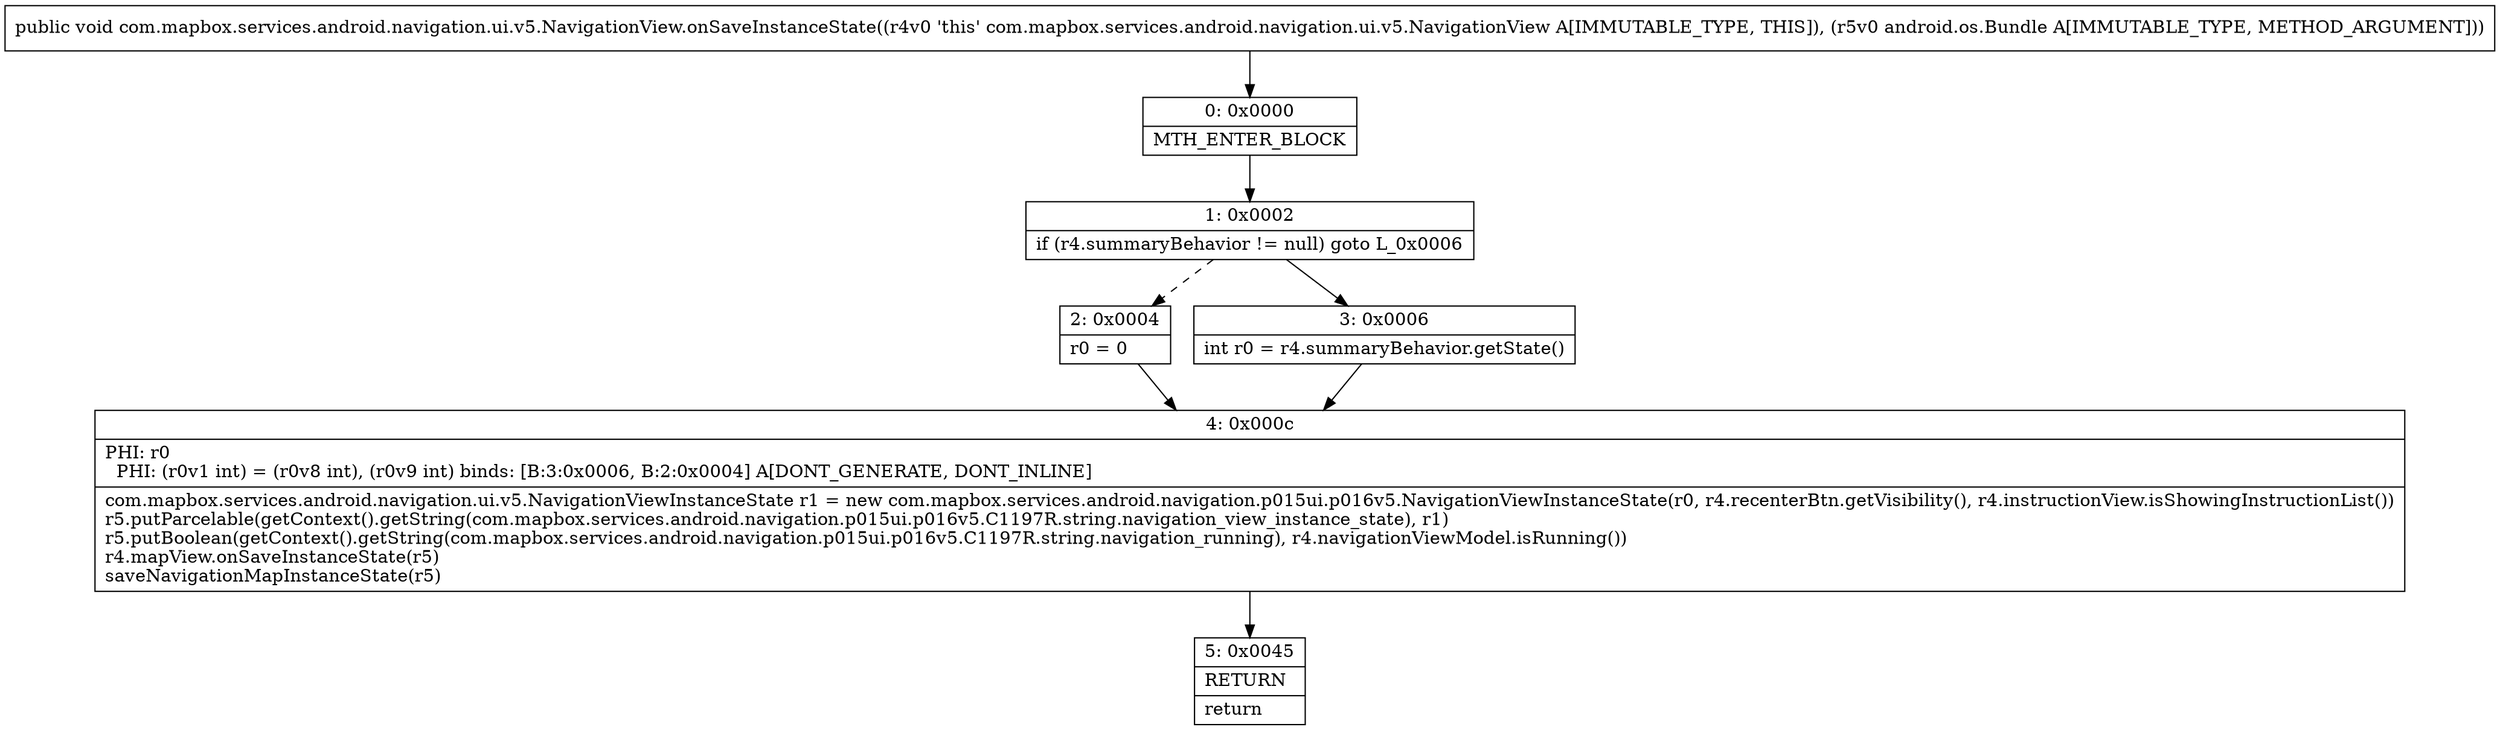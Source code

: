 digraph "CFG forcom.mapbox.services.android.navigation.ui.v5.NavigationView.onSaveInstanceState(Landroid\/os\/Bundle;)V" {
Node_0 [shape=record,label="{0\:\ 0x0000|MTH_ENTER_BLOCK\l}"];
Node_1 [shape=record,label="{1\:\ 0x0002|if (r4.summaryBehavior != null) goto L_0x0006\l}"];
Node_2 [shape=record,label="{2\:\ 0x0004|r0 = 0\l}"];
Node_3 [shape=record,label="{3\:\ 0x0006|int r0 = r4.summaryBehavior.getState()\l}"];
Node_4 [shape=record,label="{4\:\ 0x000c|PHI: r0 \l  PHI: (r0v1 int) = (r0v8 int), (r0v9 int) binds: [B:3:0x0006, B:2:0x0004] A[DONT_GENERATE, DONT_INLINE]\l|com.mapbox.services.android.navigation.ui.v5.NavigationViewInstanceState r1 = new com.mapbox.services.android.navigation.p015ui.p016v5.NavigationViewInstanceState(r0, r4.recenterBtn.getVisibility(), r4.instructionView.isShowingInstructionList())\lr5.putParcelable(getContext().getString(com.mapbox.services.android.navigation.p015ui.p016v5.C1197R.string.navigation_view_instance_state), r1)\lr5.putBoolean(getContext().getString(com.mapbox.services.android.navigation.p015ui.p016v5.C1197R.string.navigation_running), r4.navigationViewModel.isRunning())\lr4.mapView.onSaveInstanceState(r5)\lsaveNavigationMapInstanceState(r5)\l}"];
Node_5 [shape=record,label="{5\:\ 0x0045|RETURN\l|return\l}"];
MethodNode[shape=record,label="{public void com.mapbox.services.android.navigation.ui.v5.NavigationView.onSaveInstanceState((r4v0 'this' com.mapbox.services.android.navigation.ui.v5.NavigationView A[IMMUTABLE_TYPE, THIS]), (r5v0 android.os.Bundle A[IMMUTABLE_TYPE, METHOD_ARGUMENT])) }"];
MethodNode -> Node_0;
Node_0 -> Node_1;
Node_1 -> Node_2[style=dashed];
Node_1 -> Node_3;
Node_2 -> Node_4;
Node_3 -> Node_4;
Node_4 -> Node_5;
}

